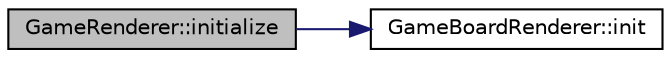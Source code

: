 digraph "GameRenderer::initialize"
{
  edge [fontname="Helvetica",fontsize="10",labelfontname="Helvetica",labelfontsize="10"];
  node [fontname="Helvetica",fontsize="10",shape=record];
  rankdir="LR";
  Node1 [label="GameRenderer::initialize",height=0.2,width=0.4,color="black", fillcolor="grey75", style="filled" fontcolor="black"];
  Node1 -> Node2 [color="midnightblue",fontsize="10",style="solid",fontname="Helvetica"];
  Node2 [label="GameBoardRenderer::init",height=0.2,width=0.4,color="black", fillcolor="white", style="filled",URL="$class_game_board_renderer.html#a5b45052cf71976461b07721195dd5dbe"];
}
